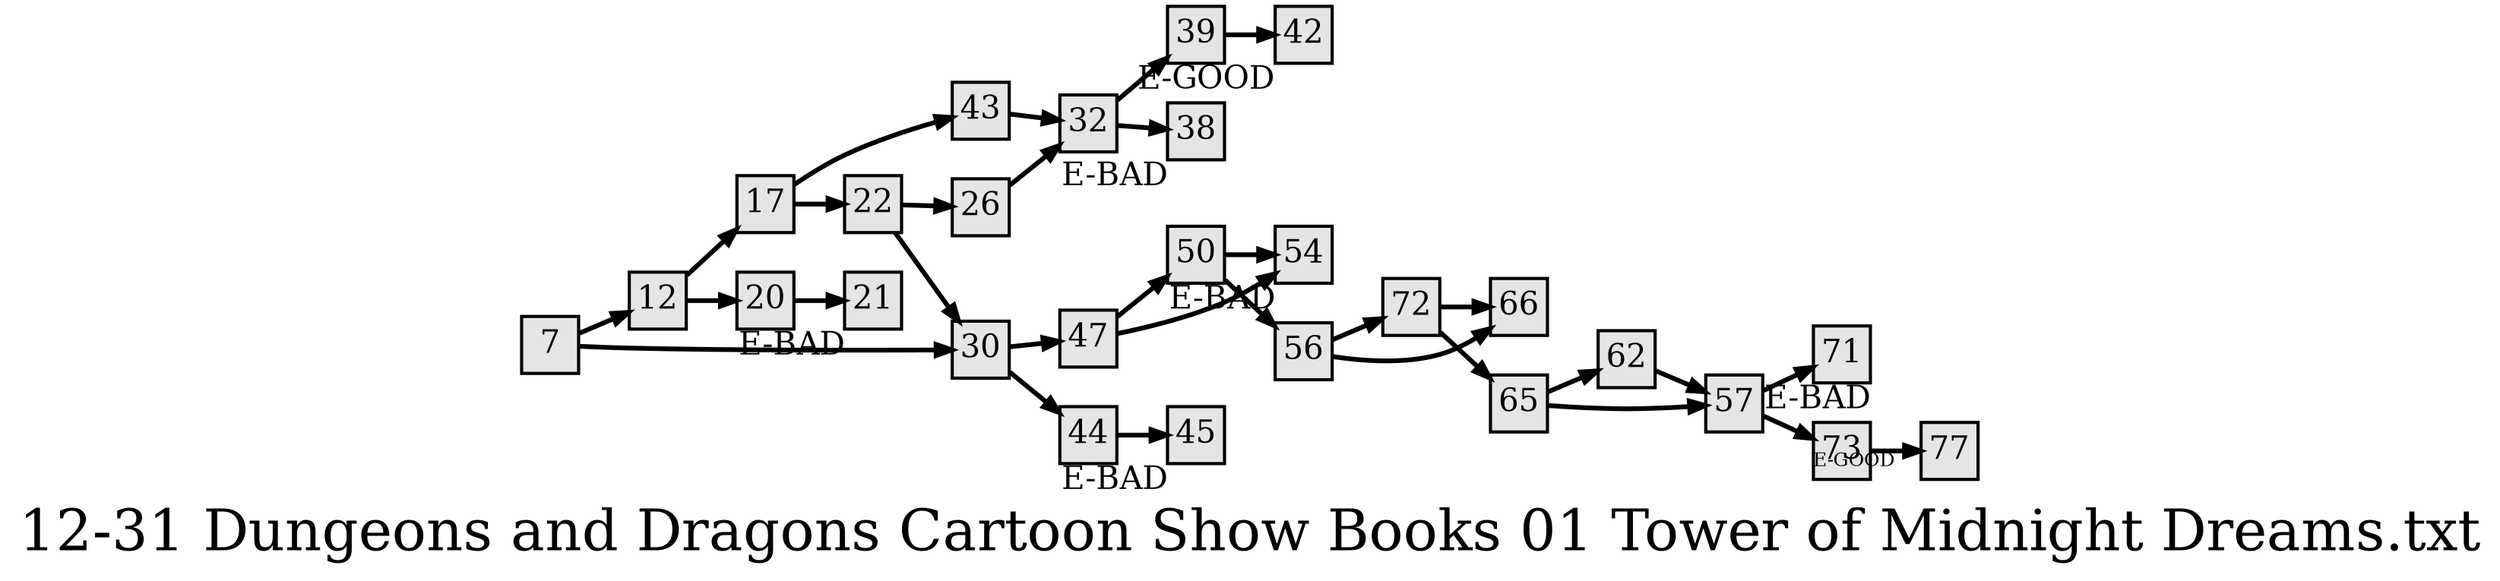 digraph g{
  graph [ label="12-31 Dungeons and Dragons Cartoon Show Books 01 Tower of Midnight Dreams.txt" rankdir=LR, ordering=out, fontsize=36, nodesep="0.35", ranksep="0.45"];
  node  [shape=rect, penwidth=2, fontsize=20, style=filled, fillcolor=grey90, margin="0,0", labelfloat=true, regular=true, fixedsize=true];
  edge  [labelfloat=true, penwidth=3, fontsize=12];
  7 -> 12;
  7 -> 30;
  12 -> 17;
  12 -> 20;
  17 -> 43;
  17 -> 22;
  20 -> 21;
  21	[ xlabel="E-BAD" ];
  22 -> 26;
  22 -> 30;
  26 -> 32;
  30 -> 47;
  30 -> 44;
  32 -> 39;
  32 -> 38;
  38	[ xlabel="E-BAD" ];
  39 -> 42;
  42	[ xlabel="E-GOOD" ];
  43 -> 32;
  44 -> 45;
  45	[ xlabel="E-BAD" ];
  47 -> 50;
  47 -> 54;
  50 -> 54;
  50 -> 56;
  54	[ xlabel="E-BAD" ];
  56 -> 72;
  56 -> 66;
  57 -> 71;
  57 -> 73;
  62 -> 57;
  65 -> 62;
  65 -> 57;
  71	[ xlabel="E-BAD" ];
  72 -> 66;
  72 -> 65;
  73 -> 77	[ xlabel="E-GOOD" ];
}

